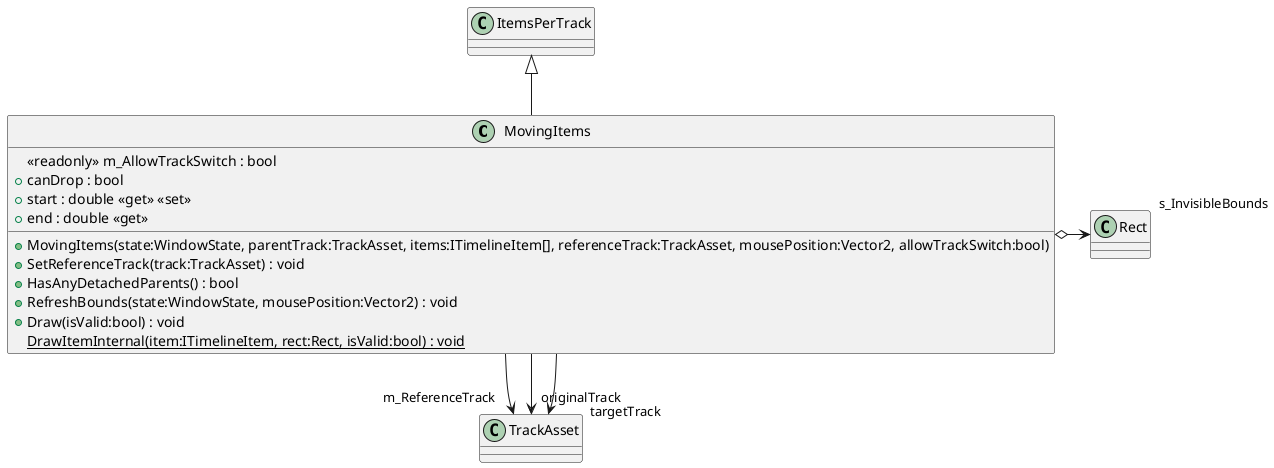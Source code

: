 @startuml
class MovingItems {
    <<readonly>> m_AllowTrackSwitch : bool
    + canDrop : bool
    + start : double <<get>> <<set>>
    + end : double <<get>>
    + MovingItems(state:WindowState, parentTrack:TrackAsset, items:ITimelineItem[], referenceTrack:TrackAsset, mousePosition:Vector2, allowTrackSwitch:bool)
    + SetReferenceTrack(track:TrackAsset) : void
    + HasAnyDetachedParents() : bool
    + RefreshBounds(state:WindowState, mousePosition:Vector2) : void
    + Draw(isValid:bool) : void
    {static} DrawItemInternal(item:ITimelineItem, rect:Rect, isValid:bool) : void
}
ItemsPerTrack <|-- MovingItems
MovingItems --> "m_ReferenceTrack" TrackAsset
MovingItems o-> "s_InvisibleBounds" Rect
MovingItems --> "originalTrack" TrackAsset
MovingItems --> "targetTrack" TrackAsset
@enduml
